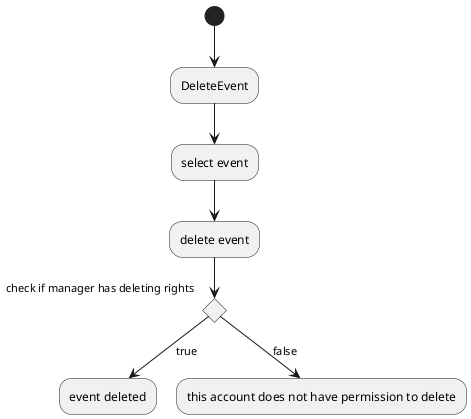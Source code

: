 @startuml
(*)  --> "DeleteEvent"
--> "select event"
--> "delete event"
if "check if manager has deleting rights"
--> [true] "event deleted"
else
--> [false] "this account does not have permission to delete"
endif
@enduml